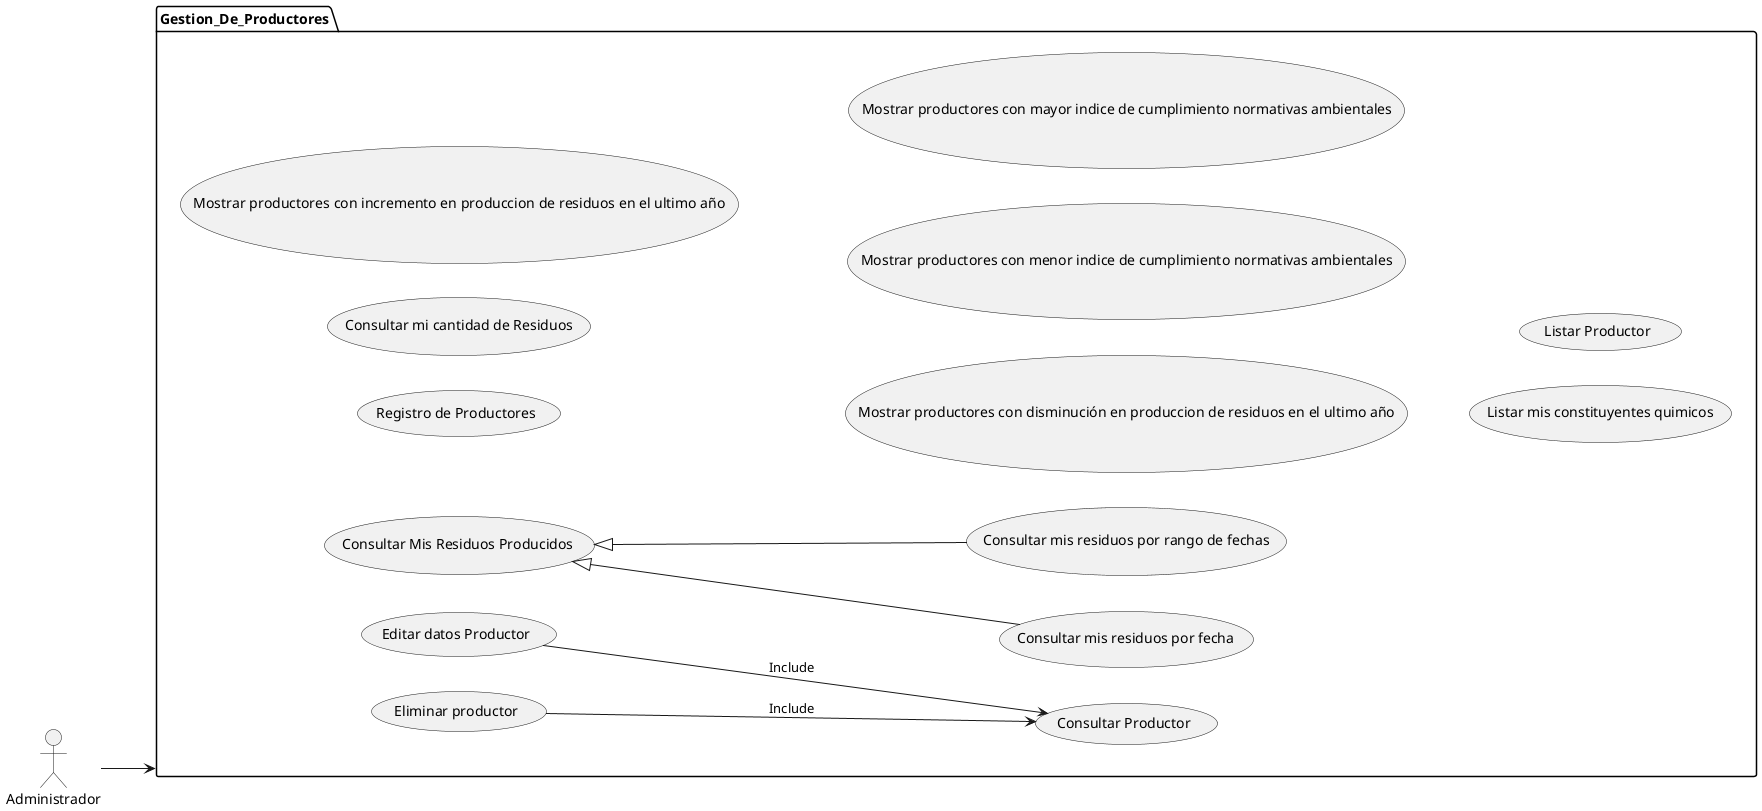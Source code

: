 @startuml
left to right direction

actor Administrador as admin

package Gestion_De_Productores{

    (Registro de Productores) as CU1
    (Consultar Productor) as CU2
    (Consultar Mis Residuos Producidos ) as CU3 /' consultar residuos producidos por el productor'/
    (Consultar mis residuos por fecha) as CU4
    (Consultar mis residuos por rango de fechas) as CU5
    (Consultar mi cantidad de Residuos) as CU6 /'consulta la cantidad de residuos producidos por el productor'/
    (Mostrar productores con incremento en produccion de residuos en el ultimo año)
    (Mostrar productores con disminución en produccion de residuos en el ultimo año)
    (Mostrar productores con menor indice de cumplimiento normativas ambientales)
    (Mostrar productores con mayor indice de cumplimiento normativas ambientales)
    (Listar mis constituyentes quimicos) /'Lista los constituyentes quimicos presentes en los residuos producidos por la empresa productora'/
    (Editar datos Productor) as CU9
    (Listar Productor) as CU10
    (Eliminar productor) as CU11

    CU11 --> CU2 : Include

    CU3 <|-- CU4
    CU3 <|-- CU5
    CU9 --> CU2:Include


    admin --> Gestion_De_Productores
}
@enduml